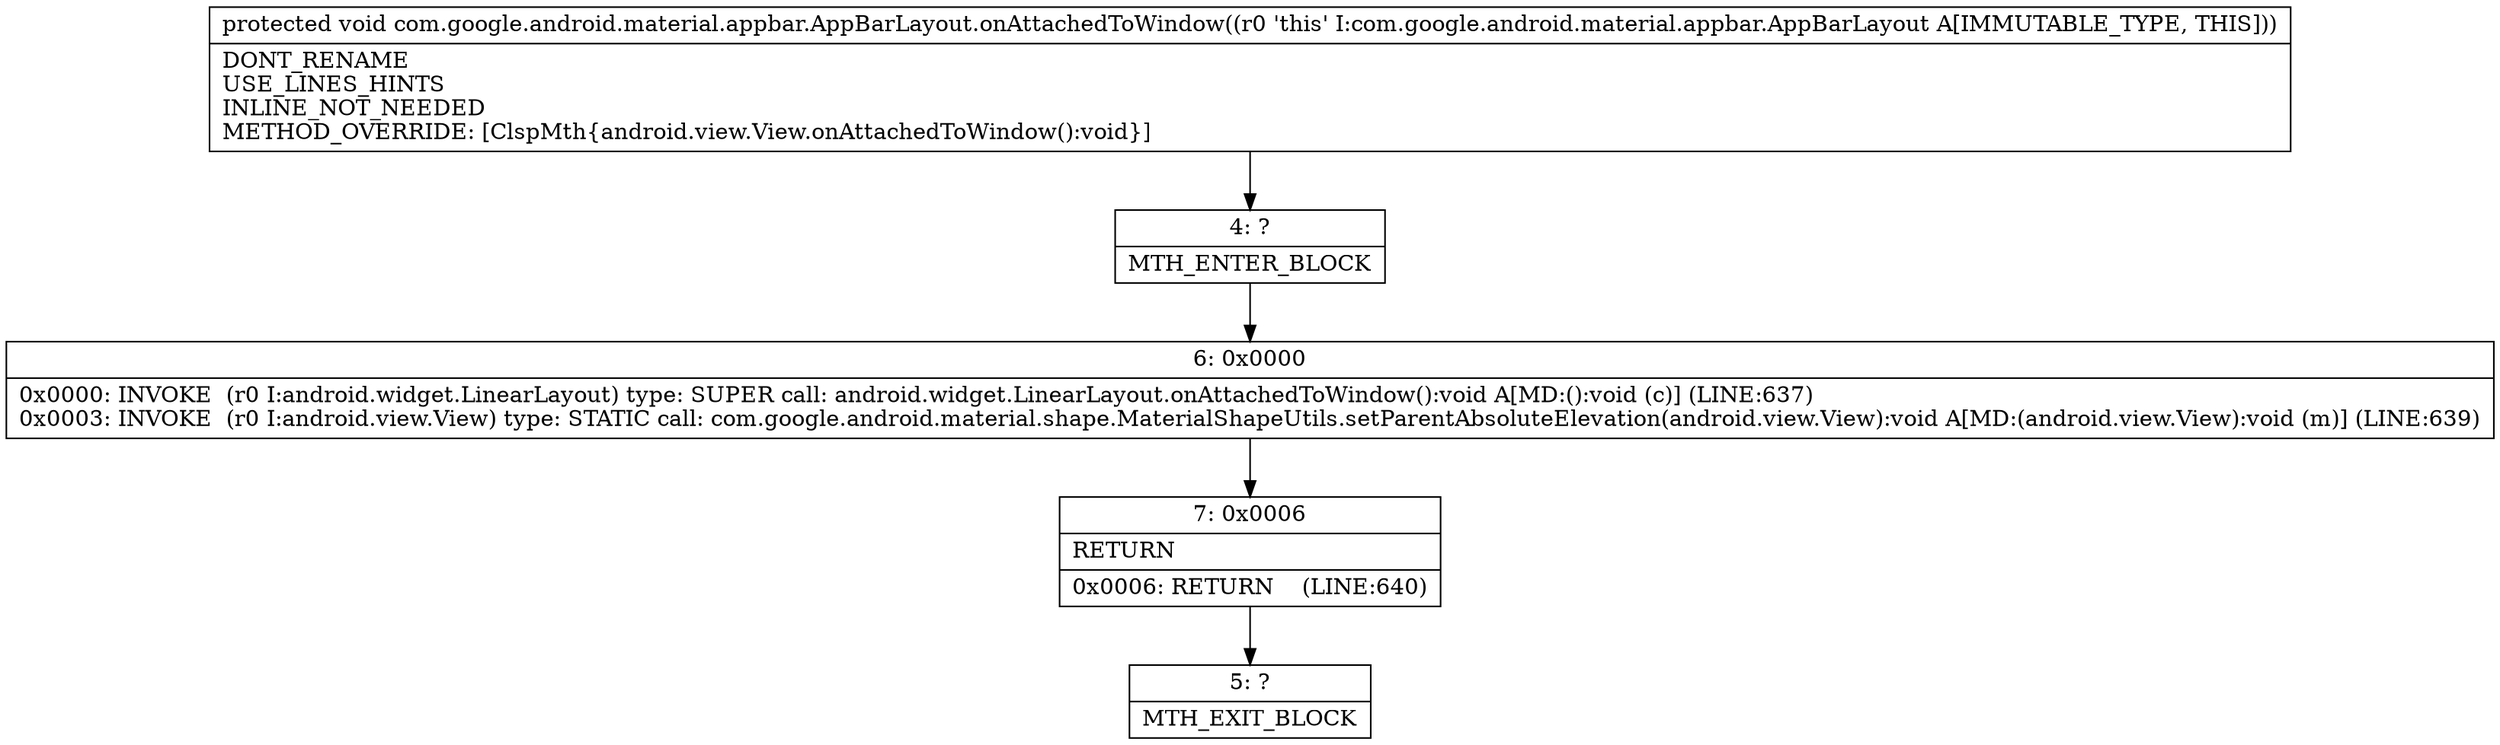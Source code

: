 digraph "CFG forcom.google.android.material.appbar.AppBarLayout.onAttachedToWindow()V" {
Node_4 [shape=record,label="{4\:\ ?|MTH_ENTER_BLOCK\l}"];
Node_6 [shape=record,label="{6\:\ 0x0000|0x0000: INVOKE  (r0 I:android.widget.LinearLayout) type: SUPER call: android.widget.LinearLayout.onAttachedToWindow():void A[MD:():void (c)] (LINE:637)\l0x0003: INVOKE  (r0 I:android.view.View) type: STATIC call: com.google.android.material.shape.MaterialShapeUtils.setParentAbsoluteElevation(android.view.View):void A[MD:(android.view.View):void (m)] (LINE:639)\l}"];
Node_7 [shape=record,label="{7\:\ 0x0006|RETURN\l|0x0006: RETURN    (LINE:640)\l}"];
Node_5 [shape=record,label="{5\:\ ?|MTH_EXIT_BLOCK\l}"];
MethodNode[shape=record,label="{protected void com.google.android.material.appbar.AppBarLayout.onAttachedToWindow((r0 'this' I:com.google.android.material.appbar.AppBarLayout A[IMMUTABLE_TYPE, THIS]))  | DONT_RENAME\lUSE_LINES_HINTS\lINLINE_NOT_NEEDED\lMETHOD_OVERRIDE: [ClspMth\{android.view.View.onAttachedToWindow():void\}]\l}"];
MethodNode -> Node_4;Node_4 -> Node_6;
Node_6 -> Node_7;
Node_7 -> Node_5;
}

